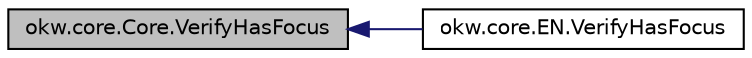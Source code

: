 digraph "okw.core.Core.VerifyHasFocus"
{
 // INTERACTIVE_SVG=YES
  edge [fontname="Helvetica",fontsize="10",labelfontname="Helvetica",labelfontsize="10"];
  node [fontname="Helvetica",fontsize="10",shape=record];
  rankdir="LR";
  Node471 [label="okw.core.Core.VerifyHasFocus",height=0.2,width=0.4,color="black", fillcolor="grey75", style="filled", fontcolor="black"];
  Node471 -> Node472 [dir="back",color="midnightblue",fontsize="10",style="solid",fontname="Helvetica"];
  Node472 [label="okw.core.EN.VerifyHasFocus",height=0.2,width=0.4,color="black", fillcolor="white", style="filled",URL="$classokw_1_1core_1_1_e_n.html#a4f454838a66107f968f9d50241180804",tooltip="Vergleicht den Fokus-Zustand des gegebenen Objekts mit dem erwarteten Wert. "];
}
